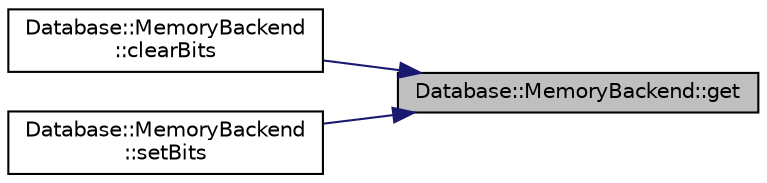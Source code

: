 digraph "Database::MemoryBackend::get"
{
 // LATEX_PDF_SIZE
  edge [fontname="Helvetica",fontsize="10",labelfontname="Helvetica",labelfontsize="10"];
  node [fontname="Helvetica",fontsize="10",shape=record];
  rankdir="RL";
  Node1 [label="Database::MemoryBackend::get",height=0.2,width=0.4,color="black", fillcolor="grey75", style="filled", fontcolor="black",tooltip="get flag value"];
  Node1 -> Node2 [dir="back",color="midnightblue",fontsize="10",style="solid",fontname="Helvetica"];
  Node2 [label="Database::MemoryBackend\l::clearBits",height=0.2,width=0.4,color="black", fillcolor="white", style="filled",URL="$class_database_1_1_memory_backend.html#a49d7baf48856e386560b0dde241079f2",tooltip="clear bits for provided flag"];
  Node1 -> Node3 [dir="back",color="midnightblue",fontsize="10",style="solid",fontname="Helvetica"];
  Node3 [label="Database::MemoryBackend\l::setBits",height=0.2,width=0.4,color="black", fillcolor="white", style="filled",URL="$class_database_1_1_memory_backend.html#a68bbcf60445b4c85ddc325e2c70e3fc6",tooltip="set bits for provided flag"];
}
